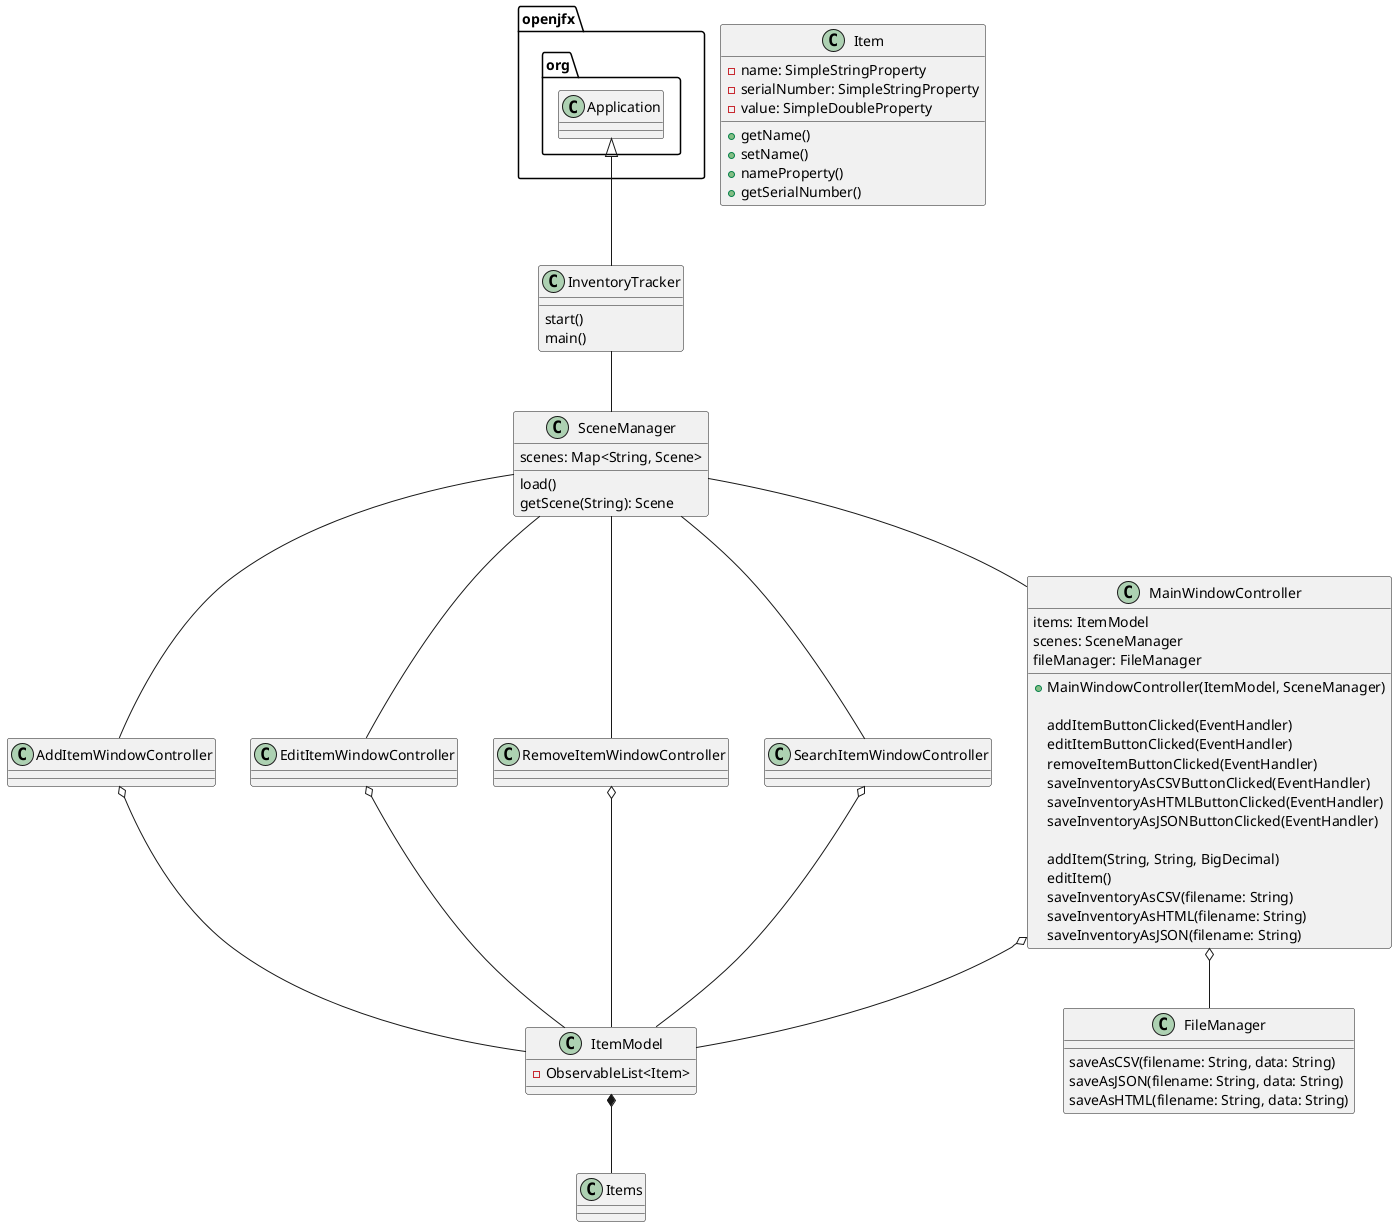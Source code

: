 @startuml

class InventoryTracker {
    start()
    main()
}

class SceneManager {
    scenes: Map<String, Scene>

    load()
    getScene(String): Scene
}

class MainWindowController {
    items: ItemModel
    scenes: SceneManager
    fileManager: FileManager

    + MainWindowController(ItemModel, SceneManager)

    addItemButtonClicked(EventHandler)
    editItemButtonClicked(EventHandler)
    removeItemButtonClicked(EventHandler)
    saveInventoryAsCSVButtonClicked(EventHandler)
    saveInventoryAsHTMLButtonClicked(EventHandler)
    saveInventoryAsJSONButtonClicked(EventHandler)

    addItem(String, String, BigDecimal)
    editItem()
    saveInventoryAsCSV(filename: String)
    saveInventoryAsHTML(filename: String)
    saveInventoryAsJSON(filename: String)
}

class AddItemWindowController {
}

class EditItemWindowController {
}

class RemoveItemWindowController {
}

class SearchItemWindowController {
}

class ItemModel {
    - ObservableList<Item>
}

class Item {
    - name: SimpleStringProperty
    - serialNumber: SimpleStringProperty
    - value: SimpleDoubleProperty

    + getName()
    + setName()
    + nameProperty()
    + getSerialNumber()
}

class FileManager {
    saveAsCSV(filename: String, data: String)
    saveAsJSON(filename: String, data: String)
    saveAsHTML(filename: String, data: String)
}

openjfx.org.Application <|-- InventoryTracker
InventoryTracker -- SceneManager
SceneManager -- MainWindowController
SceneManager -- AddItemWindowController
SceneManager -- EditItemWindowController
SceneManager -- RemoveItemWindowController
SceneManager -- SearchItemWindowController
MainWindowController o-- ItemModel
AddItemWindowController o-- ItemModel
EditItemWindowController o-- ItemModel
RemoveItemWindowController o-- ItemModel
SearchItemWindowController o-- ItemModel
ItemModel *-- Items
MainWindowController o-- FileManager
@enduml